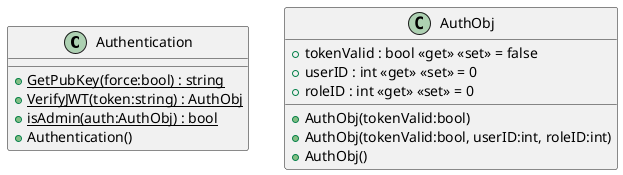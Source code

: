 @startuml
class Authentication {
    + {static} GetPubKey(force:bool) : string
    + {static} VerifyJWT(token:string) : AuthObj
    + {static} isAdmin(auth:AuthObj) : bool
    + Authentication()
}
class AuthObj {
    + tokenValid : bool <<get>> <<set>> = false
    + userID : int <<get>> <<set>> = 0
    + roleID : int <<get>> <<set>> = 0
    + AuthObj(tokenValid:bool)
    + AuthObj(tokenValid:bool, userID:int, roleID:int)
    + AuthObj()
}
@enduml
